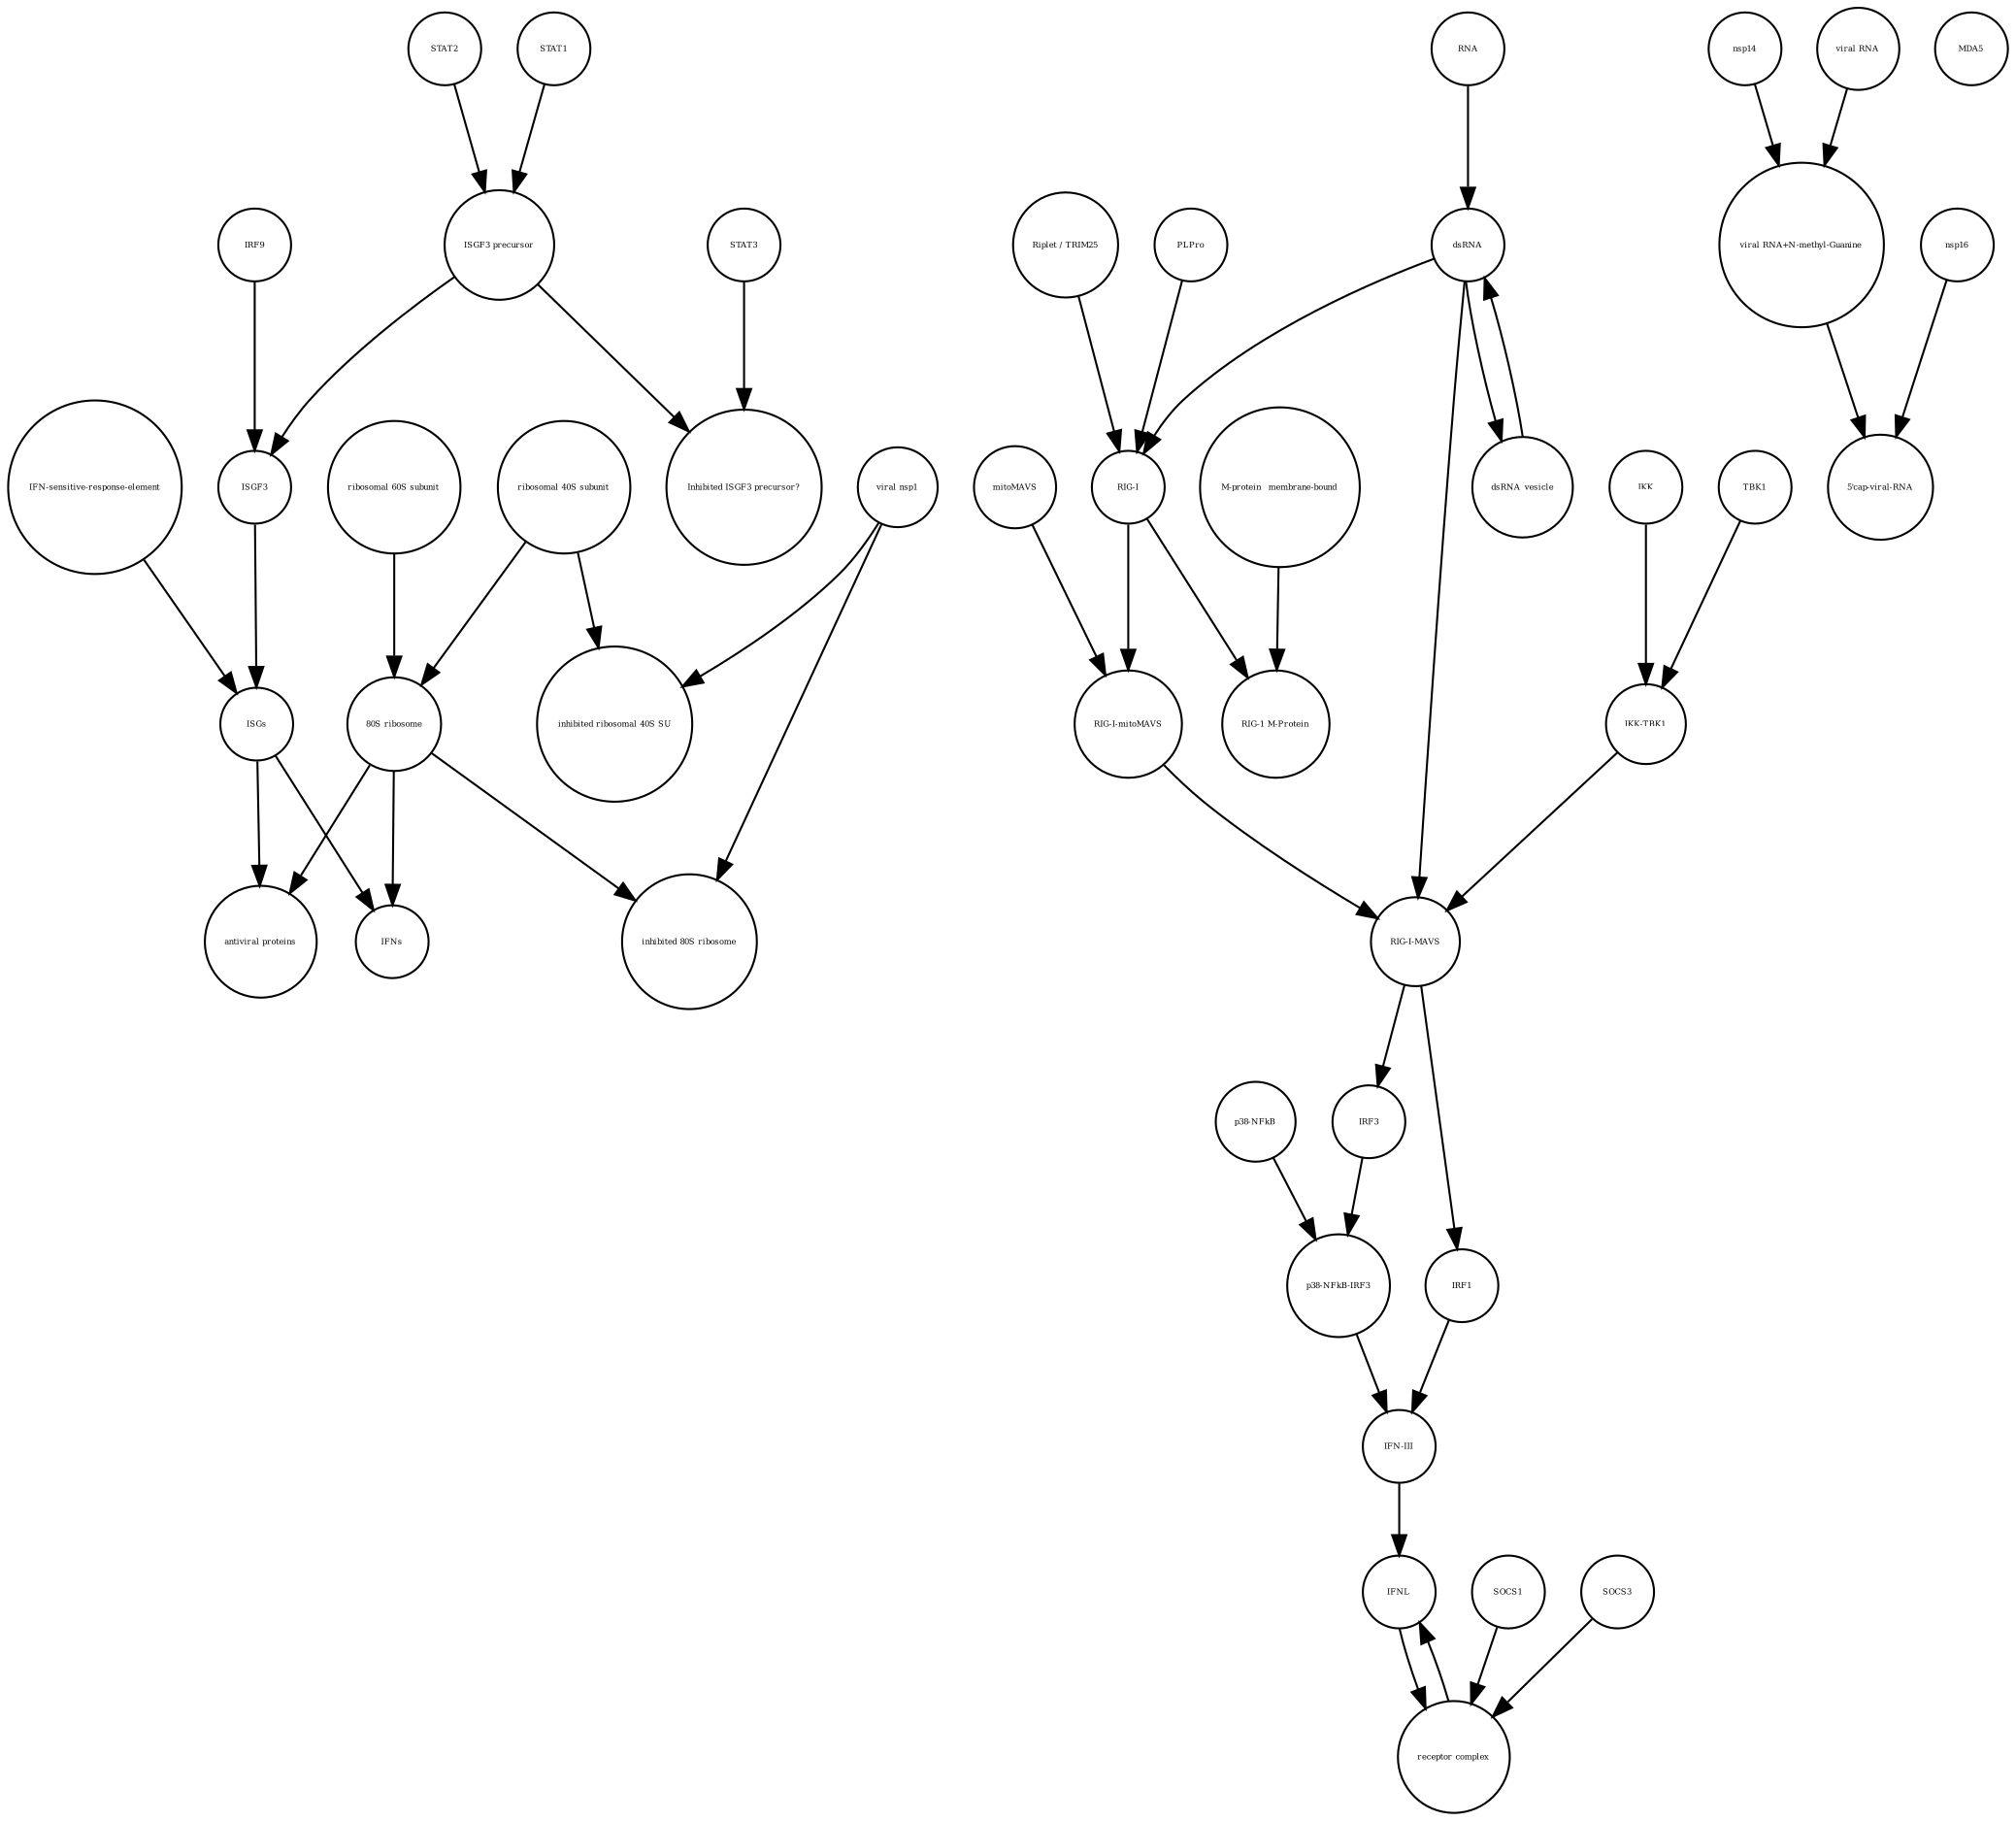strict digraph  {
IFNs [annotation="", bipartite=0, cls=macromolecule, fontsize=4, label=IFNs, shape=circle];
"p38-NFkB" [annotation="", bipartite=0, cls=complex, fontsize=4, label="p38-NFkB", shape=circle];
"Inhibited ISGF3 precursor?" [annotation="", bipartite=0, cls=complex, fontsize=4, label="Inhibited ISGF3 precursor?", shape=circle];
"Riplet / TRIM25" [annotation="", bipartite=0, cls=macromolecule, fontsize=4, label="Riplet / TRIM25", shape=circle];
"viral nsp1" [annotation="", bipartite=0, cls=macromolecule, fontsize=4, label="viral nsp1", shape=circle];
"antiviral proteins" [annotation="", bipartite=0, cls=macromolecule, fontsize=4, label="antiviral proteins", shape=circle];
IKK [annotation="", bipartite=0, cls=macromolecule, fontsize=4, label=IKK, shape=circle];
nsp14 [annotation="", bipartite=0, cls=macromolecule, fontsize=4, label=nsp14, shape=circle];
IRF9 [annotation="", bipartite=0, cls=macromolecule, fontsize=4, label=IRF9, shape=circle];
"5'cap-viral-RNA" [annotation="", bipartite=0, cls="nucleic acid feature", fontsize=4, label="5'cap-viral-RNA", shape=circle];
"80S ribosome" [annotation="", bipartite=0, cls=complex, fontsize=4, label="80S ribosome", shape=circle];
"ribosomal 40S subunit" [annotation="", bipartite=0, cls=complex, fontsize=4, label="ribosomal 40S subunit", shape=circle];
MDA5 [annotation="", bipartite=0, cls=macromolecule, fontsize=4, label=MDA5, shape=circle];
"inhibited 80S ribosome" [annotation="", bipartite=0, cls=complex, fontsize=4, label="inhibited 80S ribosome", shape=circle];
dsRNA [annotation="", bipartite=0, cls="nucleic acid feature", fontsize=4, label=dsRNA, shape=circle];
"ISGF3 precursor" [annotation="", bipartite=0, cls=complex, fontsize=4, label="ISGF3 precursor", shape=circle];
RNA [annotation="", bipartite=0, cls="nucleic acid feature", fontsize=4, label=RNA, shape=circle];
"viral RNA+N-methyl-Guanine" [annotation="", bipartite=0, cls="nucleic acid feature", fontsize=4, label="viral RNA+N-methyl-Guanine", shape=circle];
IFNL [annotation="", bipartite=0, cls=macromolecule, fontsize=4, label=IFNL, shape=circle];
"IKK-TBK1" [annotation="", bipartite=0, cls=complex, fontsize=4, label="IKK-TBK1", shape=circle];
"ribosomal 60S subunit" [annotation="", bipartite=0, cls=complex, fontsize=4, label="ribosomal 60S subunit", shape=circle];
"RIG-I-MAVS" [annotation="", bipartite=0, cls=complex, fontsize=4, label="RIG-I-MAVS", shape=circle];
"IFN-sensitive-response-element" [annotation="", bipartite=0, cls="nucleic acid feature", fontsize=4, label="IFN-sensitive-response-element", shape=circle];
"RIG-I" [annotation="", bipartite=0, cls=macromolecule, fontsize=4, label="RIG-I", shape=circle];
"viral RNA" [annotation="", bipartite=0, cls="nucleic acid feature", fontsize=4, label="viral RNA", shape=circle];
STAT3 [annotation="", bipartite=0, cls=macromolecule, fontsize=4, label=STAT3, shape=circle];
"receptor complex" [annotation="", bipartite=0, cls=complex, fontsize=4, label="receptor complex", shape=circle];
"p38-NFkB-IRF3" [annotation="", bipartite=0, cls=complex, fontsize=4, label="p38-NFkB-IRF3", shape=circle];
"M-protein_ membrane-bound" [annotation="", bipartite=0, cls=macromolecule, fontsize=4, label="M-protein_ membrane-bound", shape=circle];
mitoMAVS [annotation="", bipartite=0, cls=macromolecule, fontsize=4, label=mitoMAVS, shape=circle];
PLPro [annotation="", bipartite=0, cls=macromolecule, fontsize=4, label=PLPro, shape=circle];
SOCS1 [annotation="", bipartite=0, cls=macromolecule, fontsize=4, label=SOCS1, shape=circle];
"RIG-I-mitoMAVS" [annotation="", bipartite=0, cls=complex, fontsize=4, label="RIG-I-mitoMAVS", shape=circle];
dsRNA_vesicle [annotation="", bipartite=0, cls="nucleic acid feature", fontsize=4, label=dsRNA_vesicle, shape=circle];
"RIG-1 M-Protein" [annotation="", bipartite=0, cls=complex, fontsize=4, label="RIG-1 M-Protein", shape=circle];
ISGF3 [annotation="", bipartite=0, cls=complex, fontsize=4, label=ISGF3, shape=circle];
STAT2 [annotation="", bipartite=0, cls=macromolecule, fontsize=4, label=STAT2, shape=circle];
IRF1 [annotation="", bipartite=0, cls=macromolecule, fontsize=4, label=IRF1, shape=circle];
"inhibited ribosomal 40S SU" [annotation="urn_miriam_doi_10.1101%2F2020.05.18.102467", bipartite=0, cls=complex, fontsize=4, label="inhibited ribosomal 40S SU", shape=circle];
SOCS3 [annotation="", bipartite=0, cls=macromolecule, fontsize=4, label=SOCS3, shape=circle];
TBK1 [annotation="", bipartite=0, cls=macromolecule, fontsize=4, label=TBK1, shape=circle];
IRF3 [annotation="", bipartite=0, cls=macromolecule, fontsize=4, label=IRF3, shape=circle];
"IFN-III" [annotation="", bipartite=0, cls=macromolecule, fontsize=4, label="IFN-III", shape=circle];
STAT1 [annotation="", bipartite=0, cls=macromolecule, fontsize=4, label=STAT1, shape=circle];
ISGs [annotation="", bipartite=0, cls="nucleic acid feature", fontsize=4, label=ISGs, shape=circle];
nsp16 [annotation="", bipartite=0, cls=macromolecule, fontsize=4, label=nsp16, shape=circle];
"p38-NFkB" -> "p38-NFkB-IRF3"  [annotation="", interaction_type=production];
"Riplet / TRIM25" -> "RIG-I"  [annotation="", interaction_type=catalysis];
"viral nsp1" -> "inhibited ribosomal 40S SU"  [annotation="", interaction_type=production];
"viral nsp1" -> "inhibited 80S ribosome"  [annotation="", interaction_type=production];
IKK -> "IKK-TBK1"  [annotation="", interaction_type=production];
nsp14 -> "viral RNA+N-methyl-Guanine"  [annotation="", interaction_type=catalysis];
IRF9 -> ISGF3  [annotation="", interaction_type=production];
"80S ribosome" -> "antiviral proteins"  [annotation="", interaction_type=catalysis];
"80S ribosome" -> "inhibited 80S ribosome"  [annotation="", interaction_type=production];
"80S ribosome" -> IFNs  [annotation="", interaction_type=catalysis];
"ribosomal 40S subunit" -> "80S ribosome"  [annotation="", interaction_type=production];
"ribosomal 40S subunit" -> "inhibited ribosomal 40S SU"  [annotation="", interaction_type=production];
dsRNA -> "RIG-I-MAVS"  [annotation="", interaction_type="necessary stimulation"];
dsRNA -> "RIG-I"  [annotation="", interaction_type="necessary stimulation"];
dsRNA -> dsRNA_vesicle  [annotation="", interaction_type=production];
"ISGF3 precursor" -> "Inhibited ISGF3 precursor?"  [annotation="", interaction_type=production];
"ISGF3 precursor" -> ISGF3  [annotation="", interaction_type=production];
RNA -> dsRNA  [annotation="", interaction_type=production];
"viral RNA+N-methyl-Guanine" -> "5'cap-viral-RNA"  [annotation="", interaction_type=production];
IFNL -> "receptor complex"  [annotation="", interaction_type=stimulation];
"IKK-TBK1" -> "RIG-I-MAVS"  [annotation="", interaction_type=production];
"ribosomal 60S subunit" -> "80S ribosome"  [annotation="", interaction_type=production];
"RIG-I-MAVS" -> IRF1  [annotation="", interaction_type=catalysis];
"RIG-I-MAVS" -> IRF3  [annotation="", interaction_type=stimulation];
"IFN-sensitive-response-element" -> ISGs  [annotation="", interaction_type=production];
"RIG-I" -> "RIG-I-mitoMAVS"  [annotation="", interaction_type=production];
"RIG-I" -> "RIG-1 M-Protein"  [annotation="", interaction_type=production];
"viral RNA" -> "viral RNA+N-methyl-Guanine"  [annotation="", interaction_type=production];
STAT3 -> "Inhibited ISGF3 precursor?"  [annotation="", interaction_type=production];
"receptor complex" -> IFNL  [annotation="", interaction_type=production];
"p38-NFkB-IRF3" -> "IFN-III"  [annotation="", interaction_type=stimulation];
"M-protein_ membrane-bound" -> "RIG-1 M-Protein"  [annotation="", interaction_type=production];
mitoMAVS -> "RIG-I-mitoMAVS"  [annotation="", interaction_type=production];
PLPro -> "RIG-I"  [annotation="", interaction_type=catalysis];
SOCS1 -> "receptor complex"  [annotation="", interaction_type=production];
"RIG-I-mitoMAVS" -> "RIG-I-MAVS"  [annotation="", interaction_type=production];
dsRNA_vesicle -> dsRNA  [annotation="", interaction_type=production];
ISGF3 -> ISGs  [annotation="", interaction_type="necessary stimulation"];
STAT2 -> "ISGF3 precursor"  [annotation="", interaction_type=production];
IRF1 -> "IFN-III"  [annotation="", interaction_type=stimulation];
SOCS3 -> "receptor complex"  [annotation="", interaction_type=production];
TBK1 -> "IKK-TBK1"  [annotation="", interaction_type=production];
IRF3 -> "p38-NFkB-IRF3"  [annotation="", interaction_type=production];
"IFN-III" -> IFNL  [annotation="", interaction_type=production];
STAT1 -> "ISGF3 precursor"  [annotation="", interaction_type=production];
ISGs -> "antiviral proteins"  [annotation="", interaction_type=production];
ISGs -> IFNs  [annotation="", interaction_type=production];
nsp16 -> "5'cap-viral-RNA"  [annotation="urn_miriam_doi_10.1016%2Fj.chom.2020.05.008", interaction_type=catalysis];
}
